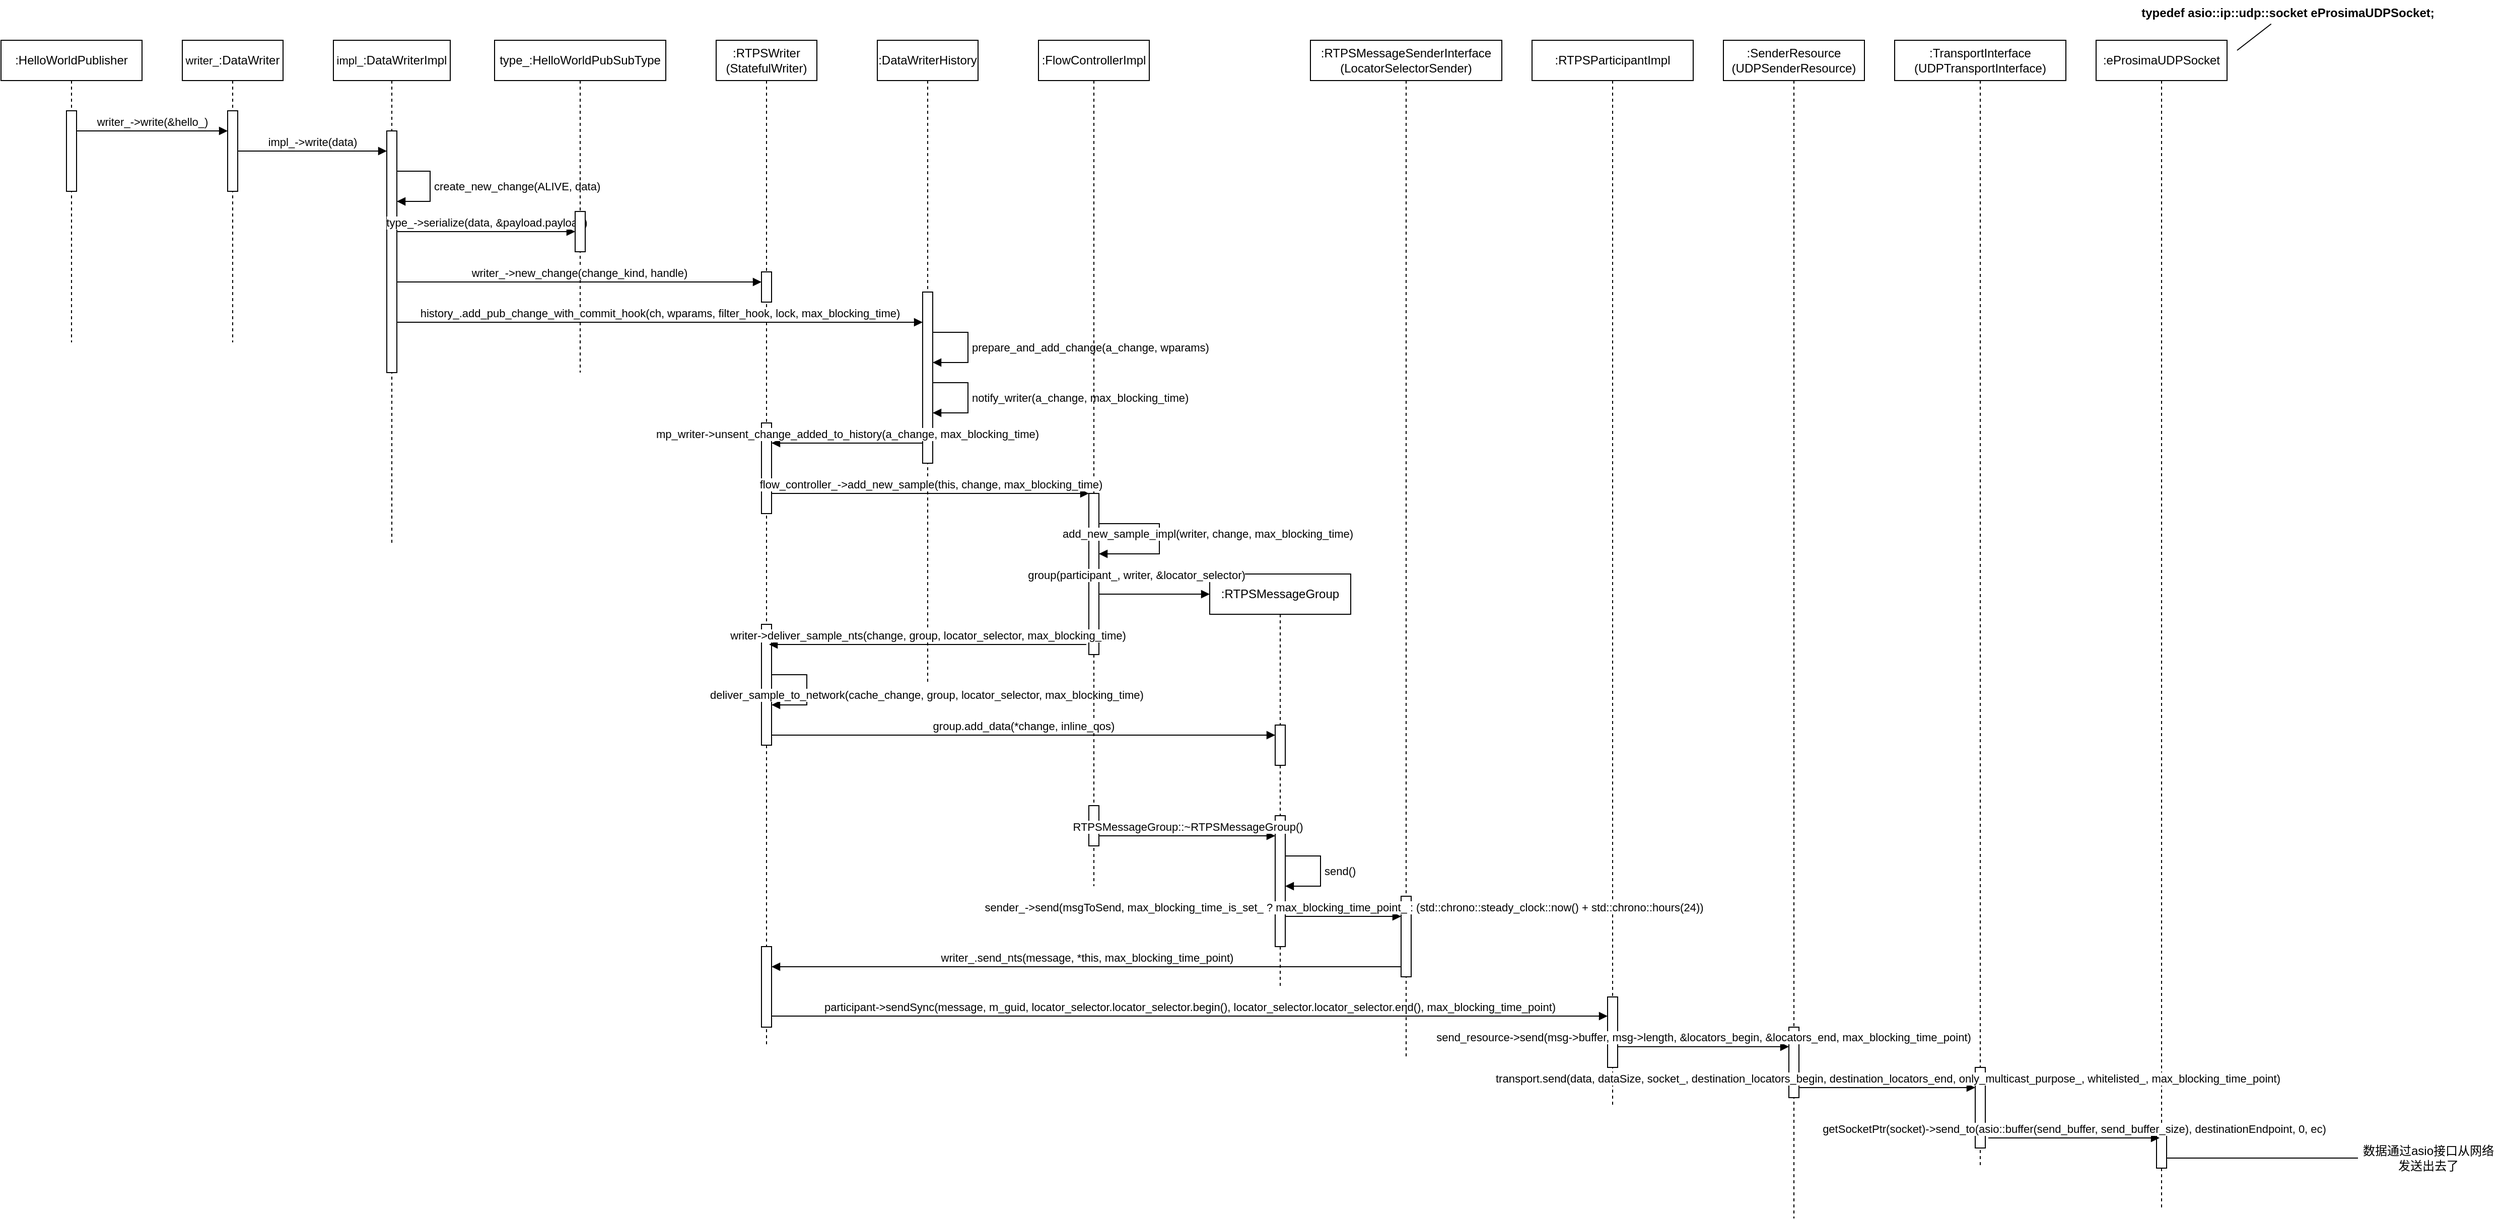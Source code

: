 <mxfile version="27.0.2">
  <diagram name="第 1 页" id="Tpjfd2NYLwCAwLF0lQr-">
    <mxGraphModel dx="3886" dy="2409" grid="1" gridSize="10" guides="1" tooltips="1" connect="1" arrows="1" fold="1" page="1" pageScale="1" pageWidth="827" pageHeight="1169" math="0" shadow="0">
      <root>
        <mxCell id="0" />
        <mxCell id="1" parent="0" />
        <mxCell id="QcjXzTzvLksY9jFo9eeE-5" value="&lt;span style=&quot;font-size: 11px; text-wrap-mode: nowrap; background-color: rgb(255, 255, 255);&quot;&gt;writer_&lt;/span&gt;:DataWriter" style="shape=umlLifeline;perimeter=lifelinePerimeter;whiteSpace=wrap;html=1;container=1;dropTarget=0;collapsible=0;recursiveResize=0;outlineConnect=0;portConstraint=eastwest;newEdgeStyle={&quot;curved&quot;:0,&quot;rounded&quot;:0};" parent="1" vertex="1">
          <mxGeometry x="190" y="200" width="100" height="300" as="geometry" />
        </mxCell>
        <mxCell id="QcjXzTzvLksY9jFo9eeE-7" value="" style="html=1;points=[[0,0,0,0,5],[0,1,0,0,-5],[1,0,0,0,5],[1,1,0,0,-5]];perimeter=orthogonalPerimeter;outlineConnect=0;targetShapes=umlLifeline;portConstraint=eastwest;newEdgeStyle={&quot;curved&quot;:0,&quot;rounded&quot;:0};" parent="QcjXzTzvLksY9jFo9eeE-5" vertex="1">
          <mxGeometry x="45" y="70.0" width="10" height="80" as="geometry" />
        </mxCell>
        <mxCell id="QcjXzTzvLksY9jFo9eeE-6" value="writer_-&amp;gt;write(&amp;amp;hello_)" style="html=1;verticalAlign=bottom;endArrow=block;curved=0;rounded=0;" parent="1" source="bo4RvR0ZCLWzbLEnOBEk-2" target="QcjXzTzvLksY9jFo9eeE-7" edge="1">
          <mxGeometry width="80" relative="1" as="geometry">
            <mxPoint x="79.929" y="290" as="sourcePoint" />
            <mxPoint x="180" y="310" as="targetPoint" />
            <Array as="points">
              <mxPoint x="160" y="290" />
            </Array>
          </mxGeometry>
        </mxCell>
        <mxCell id="QcjXzTzvLksY9jFo9eeE-8" value="&lt;span style=&quot;font-size: 11px; text-wrap-mode: nowrap; background-color: rgb(255, 255, 255);&quot;&gt;impl_&lt;/span&gt;:DataWriterImpl" style="shape=umlLifeline;perimeter=lifelinePerimeter;whiteSpace=wrap;html=1;container=1;dropTarget=0;collapsible=0;recursiveResize=0;outlineConnect=0;portConstraint=eastwest;newEdgeStyle={&quot;curved&quot;:0,&quot;rounded&quot;:0};" parent="1" vertex="1">
          <mxGeometry x="340" y="200" width="116" height="500" as="geometry" />
        </mxCell>
        <mxCell id="QcjXzTzvLksY9jFo9eeE-9" value="" style="html=1;points=[[0,0,0,0,5],[0,1,0,0,-5],[1,0,0,0,5],[1,1,0,0,-5]];perimeter=orthogonalPerimeter;outlineConnect=0;targetShapes=umlLifeline;portConstraint=eastwest;newEdgeStyle={&quot;curved&quot;:0,&quot;rounded&quot;:0};" parent="QcjXzTzvLksY9jFo9eeE-8" vertex="1">
          <mxGeometry x="53" y="90" width="10" height="240" as="geometry" />
        </mxCell>
        <mxCell id="QcjXzTzvLksY9jFo9eeE-13" value="create_new_change(ALIVE, data)" style="html=1;align=left;spacingLeft=2;endArrow=block;rounded=0;edgeStyle=orthogonalEdgeStyle;curved=0;rounded=0;" parent="QcjXzTzvLksY9jFo9eeE-8" edge="1">
          <mxGeometry relative="1" as="geometry">
            <mxPoint x="63" y="130.004" as="sourcePoint" />
            <Array as="points">
              <mxPoint x="96" y="129.97" />
              <mxPoint x="96" y="159.97" />
            </Array>
            <mxPoint x="63" y="160.004" as="targetPoint" />
          </mxGeometry>
        </mxCell>
        <mxCell id="QcjXzTzvLksY9jFo9eeE-10" value="impl_-&amp;gt;write(data)" style="html=1;verticalAlign=bottom;endArrow=block;curved=0;rounded=0;" parent="1" source="QcjXzTzvLksY9jFo9eeE-7" target="QcjXzTzvLksY9jFo9eeE-9" edge="1">
          <mxGeometry width="80" relative="1" as="geometry">
            <mxPoint x="280" y="370" as="sourcePoint" />
            <mxPoint x="410" y="370.0" as="targetPoint" />
          </mxGeometry>
        </mxCell>
        <mxCell id="QcjXzTzvLksY9jFo9eeE-14" value=":TransportInterface&lt;div&gt;(UDPTransportInterface)&lt;/div&gt;" style="shape=umlLifeline;perimeter=lifelinePerimeter;whiteSpace=wrap;html=1;container=1;dropTarget=0;collapsible=0;recursiveResize=0;outlineConnect=0;portConstraint=eastwest;newEdgeStyle={&quot;curved&quot;:0,&quot;rounded&quot;:0};" parent="1" vertex="1">
          <mxGeometry x="1890" y="200" width="170" height="1120" as="geometry" />
        </mxCell>
        <mxCell id="QcjXzTzvLksY9jFo9eeE-73" value="" style="html=1;points=[[0,0,0,0,5],[0,1,0,0,-5],[1,0,0,0,5],[1,1,0,0,-5]];perimeter=orthogonalPerimeter;outlineConnect=0;targetShapes=umlLifeline;portConstraint=eastwest;newEdgeStyle={&quot;curved&quot;:0,&quot;rounded&quot;:0};" parent="QcjXzTzvLksY9jFo9eeE-14" vertex="1">
          <mxGeometry x="80" y="1020" width="10" height="80" as="geometry" />
        </mxCell>
        <mxCell id="QcjXzTzvLksY9jFo9eeE-15" value=":SenderResource&lt;div&gt;(UDPSenderResource)&lt;/div&gt;" style="shape=umlLifeline;perimeter=lifelinePerimeter;whiteSpace=wrap;html=1;container=1;dropTarget=0;collapsible=0;recursiveResize=0;outlineConnect=0;portConstraint=eastwest;newEdgeStyle={&quot;curved&quot;:0,&quot;rounded&quot;:0};" parent="1" vertex="1">
          <mxGeometry x="1720" y="200" width="140" height="1170" as="geometry" />
        </mxCell>
        <mxCell id="QcjXzTzvLksY9jFo9eeE-18" value="" style="html=1;points=[[0,0,0,0,5],[0,1,0,0,-5],[1,0,0,0,5],[1,1,0,0,-5]];perimeter=orthogonalPerimeter;outlineConnect=0;targetShapes=umlLifeline;portConstraint=eastwest;newEdgeStyle={&quot;curved&quot;:0,&quot;rounded&quot;:0};" parent="QcjXzTzvLksY9jFo9eeE-15" vertex="1">
          <mxGeometry x="65" y="980" width="10" height="70" as="geometry" />
        </mxCell>
        <mxCell id="QcjXzTzvLksY9jFo9eeE-16" value=":RTPSParticipantImpl" style="shape=umlLifeline;perimeter=lifelinePerimeter;whiteSpace=wrap;html=1;container=1;dropTarget=0;collapsible=0;recursiveResize=0;outlineConnect=0;portConstraint=eastwest;newEdgeStyle={&quot;curved&quot;:0,&quot;rounded&quot;:0};" parent="1" vertex="1">
          <mxGeometry x="1530" y="200" width="160" height="1060" as="geometry" />
        </mxCell>
        <mxCell id="QcjXzTzvLksY9jFo9eeE-17" value="" style="html=1;points=[[0,0,0,0,5],[0,1,0,0,-5],[1,0,0,0,5],[1,1,0,0,-5]];perimeter=orthogonalPerimeter;outlineConnect=0;targetShapes=umlLifeline;portConstraint=eastwest;newEdgeStyle={&quot;curved&quot;:0,&quot;rounded&quot;:0};" parent="QcjXzTzvLksY9jFo9eeE-16" vertex="1">
          <mxGeometry x="75" y="950" width="10" height="70" as="geometry" />
        </mxCell>
        <mxCell id="QcjXzTzvLksY9jFo9eeE-24" value=":eProsimaUDPSocket" style="shape=umlLifeline;perimeter=lifelinePerimeter;whiteSpace=wrap;html=1;container=1;dropTarget=0;collapsible=0;recursiveResize=0;outlineConnect=0;portConstraint=eastwest;newEdgeStyle={&quot;curved&quot;:0,&quot;rounded&quot;:0};" parent="1" vertex="1">
          <mxGeometry x="2090" y="200" width="130" height="1160" as="geometry" />
        </mxCell>
        <mxCell id="QcjXzTzvLksY9jFo9eeE-75" value="" style="html=1;points=[[0,0,0,0,5],[0,1,0,0,-5],[1,0,0,0,5],[1,1,0,0,-5]];perimeter=orthogonalPerimeter;outlineConnect=0;targetShapes=umlLifeline;portConstraint=eastwest;newEdgeStyle={&quot;curved&quot;:0,&quot;rounded&quot;:0};" parent="QcjXzTzvLksY9jFo9eeE-24" vertex="1">
          <mxGeometry x="60" y="1080" width="10" height="40" as="geometry" />
        </mxCell>
        <mxCell id="QcjXzTzvLksY9jFo9eeE-26" value="typedef asio::ip::udp::socket eProsimaUDPSocket;" style="text;align=center;fontStyle=1;verticalAlign=middle;spacingLeft=3;spacingRight=3;strokeColor=none;rotatable=0;points=[[0,0.5],[1,0.5]];portConstraint=eastwest;html=1;" parent="1" vertex="1">
          <mxGeometry x="2240" y="160" width="80" height="26" as="geometry" />
        </mxCell>
        <mxCell id="QcjXzTzvLksY9jFo9eeE-29" value=":RTPSWriter&lt;div&gt;(StatefulWriter)&lt;/div&gt;" style="shape=umlLifeline;perimeter=lifelinePerimeter;whiteSpace=wrap;html=1;container=1;dropTarget=0;collapsible=0;recursiveResize=0;outlineConnect=0;portConstraint=eastwest;newEdgeStyle={&quot;curved&quot;:0,&quot;rounded&quot;:0};" parent="1" vertex="1">
          <mxGeometry x="720" y="200" width="100" height="1000" as="geometry" />
        </mxCell>
        <mxCell id="QcjXzTzvLksY9jFo9eeE-32" value="" style="html=1;points=[[0,0,0,0,5],[0,1,0,0,-5],[1,0,0,0,5],[1,1,0,0,-5]];perimeter=orthogonalPerimeter;outlineConnect=0;targetShapes=umlLifeline;portConstraint=eastwest;newEdgeStyle={&quot;curved&quot;:0,&quot;rounded&quot;:0};" parent="QcjXzTzvLksY9jFo9eeE-29" vertex="1">
          <mxGeometry x="45" y="230" width="10" height="30" as="geometry" />
        </mxCell>
        <mxCell id="QcjXzTzvLksY9jFo9eeE-30" value="" style="html=1;points=[[0,0,0,0,5],[0,1,0,0,-5],[1,0,0,0,5],[1,1,0,0,-5]];perimeter=orthogonalPerimeter;outlineConnect=0;targetShapes=umlLifeline;portConstraint=eastwest;newEdgeStyle={&quot;curved&quot;:0,&quot;rounded&quot;:0};" parent="QcjXzTzvLksY9jFo9eeE-29" vertex="1">
          <mxGeometry x="45" y="380" width="10" height="90" as="geometry" />
        </mxCell>
        <mxCell id="QcjXzTzvLksY9jFo9eeE-57" value="" style="html=1;points=[[0,0,0,0,5],[0,1,0,0,-5],[1,0,0,0,5],[1,1,0,0,-5]];perimeter=orthogonalPerimeter;outlineConnect=0;targetShapes=umlLifeline;portConstraint=eastwest;newEdgeStyle={&quot;curved&quot;:0,&quot;rounded&quot;:0};" parent="QcjXzTzvLksY9jFo9eeE-29" vertex="1">
          <mxGeometry x="45" y="580" width="10" height="120" as="geometry" />
        </mxCell>
        <mxCell id="QcjXzTzvLksY9jFo9eeE-61" value="deliver_sample_to_network(cache_change, group, locator_selector, max_blocking_time)" style="html=1;align=left;spacingLeft=2;endArrow=block;rounded=0;edgeStyle=orthogonalEdgeStyle;curved=0;rounded=0;" parent="QcjXzTzvLksY9jFo9eeE-29" source="QcjXzTzvLksY9jFo9eeE-57" target="QcjXzTzvLksY9jFo9eeE-57" edge="1">
          <mxGeometry x="1" y="-66" relative="1" as="geometry">
            <mxPoint x="70" y="630" as="sourcePoint" />
            <Array as="points">
              <mxPoint x="90" y="630" />
              <mxPoint x="90" y="660" />
            </Array>
            <mxPoint x="75" y="660.034" as="targetPoint" />
            <mxPoint x="-65" y="56" as="offset" />
          </mxGeometry>
        </mxCell>
        <mxCell id="QcjXzTzvLksY9jFo9eeE-72" value="" style="html=1;points=[[0,0,0,0,5],[0,1,0,0,-5],[1,0,0,0,5],[1,1,0,0,-5]];perimeter=orthogonalPerimeter;outlineConnect=0;targetShapes=umlLifeline;portConstraint=eastwest;newEdgeStyle={&quot;curved&quot;:0,&quot;rounded&quot;:0};" parent="QcjXzTzvLksY9jFo9eeE-29" vertex="1">
          <mxGeometry x="45" y="900" width="10" height="80" as="geometry" />
        </mxCell>
        <mxCell id="QcjXzTzvLksY9jFo9eeE-33" value="type_-&amp;gt;serialize(data, &amp;amp;payload.payload)" style="html=1;verticalAlign=bottom;endArrow=block;curved=0;rounded=0;" parent="1" source="QcjXzTzvLksY9jFo9eeE-9" target="QcjXzTzvLksY9jFo9eeE-35" edge="1">
          <mxGeometry width="80" relative="1" as="geometry">
            <mxPoint x="427" y="470" as="sourcePoint" />
            <mxPoint x="520" y="470" as="targetPoint" />
            <Array as="points">
              <mxPoint x="580" y="390" />
            </Array>
          </mxGeometry>
        </mxCell>
        <mxCell id="QcjXzTzvLksY9jFo9eeE-34" value="type_:HelloWorldPubSubType" style="shape=umlLifeline;perimeter=lifelinePerimeter;whiteSpace=wrap;html=1;container=1;dropTarget=0;collapsible=0;recursiveResize=0;outlineConnect=0;portConstraint=eastwest;newEdgeStyle={&quot;curved&quot;:0,&quot;rounded&quot;:0};" parent="1" vertex="1">
          <mxGeometry x="500" y="200" width="170" height="330" as="geometry" />
        </mxCell>
        <mxCell id="QcjXzTzvLksY9jFo9eeE-35" value="" style="html=1;points=[[0,0,0,0,5],[0,1,0,0,-5],[1,0,0,0,5],[1,1,0,0,-5]];perimeter=orthogonalPerimeter;outlineConnect=0;targetShapes=umlLifeline;portConstraint=eastwest;newEdgeStyle={&quot;curved&quot;:0,&quot;rounded&quot;:0};" parent="QcjXzTzvLksY9jFo9eeE-34" vertex="1">
          <mxGeometry x="80" y="170" width="10" height="40" as="geometry" />
        </mxCell>
        <mxCell id="QcjXzTzvLksY9jFo9eeE-36" value="writer_-&amp;gt;new_change(change_kind, handle)" style="html=1;verticalAlign=bottom;endArrow=block;curved=0;rounded=0;" parent="1" target="QcjXzTzvLksY9jFo9eeE-32" edge="1">
          <mxGeometry width="80" relative="1" as="geometry">
            <mxPoint x="403.0" y="440.0" as="sourcePoint" />
            <mxPoint x="750" y="440" as="targetPoint" />
          </mxGeometry>
        </mxCell>
        <mxCell id="QcjXzTzvLksY9jFo9eeE-31" value="participant-&amp;gt;sendSync(message, m_guid, locator_selector.locator_selector.begin(), locator_selector.locator_selector.end(), max_blocking_time_point)" style="html=1;verticalAlign=bottom;endArrow=block;curved=0;rounded=0;" parent="1" source="QcjXzTzvLksY9jFo9eeE-72" target="QcjXzTzvLksY9jFo9eeE-17" edge="1">
          <mxGeometry width="80" relative="1" as="geometry">
            <mxPoint x="1110" y="1169" as="sourcePoint" />
            <mxPoint x="1500" y="1169" as="targetPoint" />
            <Array as="points">
              <mxPoint x="1295" y="1169" />
            </Array>
          </mxGeometry>
        </mxCell>
        <mxCell id="QcjXzTzvLksY9jFo9eeE-37" value=":DataWriterHistory" style="shape=umlLifeline;perimeter=lifelinePerimeter;whiteSpace=wrap;html=1;container=1;dropTarget=0;collapsible=0;recursiveResize=0;outlineConnect=0;portConstraint=eastwest;newEdgeStyle={&quot;curved&quot;:0,&quot;rounded&quot;:0};" parent="1" vertex="1">
          <mxGeometry x="880" y="200" width="100" height="640" as="geometry" />
        </mxCell>
        <mxCell id="QcjXzTzvLksY9jFo9eeE-38" value="" style="html=1;points=[[0,0,0,0,5],[0,1,0,0,-5],[1,0,0,0,5],[1,1,0,0,-5]];perimeter=orthogonalPerimeter;outlineConnect=0;targetShapes=umlLifeline;portConstraint=eastwest;newEdgeStyle={&quot;curved&quot;:0,&quot;rounded&quot;:0};" parent="QcjXzTzvLksY9jFo9eeE-37" vertex="1">
          <mxGeometry x="45" y="250" width="10" height="170" as="geometry" />
        </mxCell>
        <mxCell id="QcjXzTzvLksY9jFo9eeE-43" value="prepare_and_add_change(a_change, wparams)" style="html=1;align=left;spacingLeft=2;endArrow=block;rounded=0;edgeStyle=orthogonalEdgeStyle;curved=0;rounded=0;" parent="QcjXzTzvLksY9jFo9eeE-37" edge="1">
          <mxGeometry relative="1" as="geometry">
            <mxPoint x="55" y="290" as="sourcePoint" />
            <Array as="points">
              <mxPoint x="90" y="290" />
              <mxPoint x="90" y="320" />
            </Array>
            <mxPoint x="55" y="320" as="targetPoint" />
          </mxGeometry>
        </mxCell>
        <mxCell id="QcjXzTzvLksY9jFo9eeE-48" value="notify_writer(a_change, max_blocking_time)" style="html=1;align=left;spacingLeft=2;endArrow=block;rounded=0;edgeStyle=orthogonalEdgeStyle;curved=0;rounded=0;" parent="QcjXzTzvLksY9jFo9eeE-37" source="QcjXzTzvLksY9jFo9eeE-38" target="QcjXzTzvLksY9jFo9eeE-38" edge="1">
          <mxGeometry relative="1" as="geometry">
            <mxPoint x="60" y="340" as="sourcePoint" />
            <Array as="points">
              <mxPoint x="90" y="340" />
              <mxPoint x="90" y="370" />
            </Array>
            <mxPoint x="65" y="370.034" as="targetPoint" />
          </mxGeometry>
        </mxCell>
        <mxCell id="QcjXzTzvLksY9jFo9eeE-39" value="history_.add_pub_change_with_commit_hook(ch, wparams, filter_hook, lock, max_blocking_time)" style="html=1;verticalAlign=bottom;endArrow=block;curved=0;rounded=0;" parent="1" target="QcjXzTzvLksY9jFo9eeE-38" edge="1">
          <mxGeometry width="80" relative="1" as="geometry">
            <mxPoint x="403" y="480" as="sourcePoint" />
            <mxPoint x="900" y="480" as="targetPoint" />
          </mxGeometry>
        </mxCell>
        <mxCell id="QcjXzTzvLksY9jFo9eeE-19" value="send_resource-&amp;gt;send(msg-&amp;gt;buffer, msg-&amp;gt;length, &amp;amp;locators_begin, &amp;amp;locators_end, max_blocking_time_point)" style="html=1;verticalAlign=bottom;endArrow=block;curved=0;rounded=0;" parent="1" edge="1">
          <mxGeometry x="-0.002" width="80" relative="1" as="geometry">
            <mxPoint x="1615" y="1199.43" as="sourcePoint" />
            <mxPoint x="1785" y="1199.43" as="targetPoint" />
            <mxPoint as="offset" />
          </mxGeometry>
        </mxCell>
        <mxCell id="QcjXzTzvLksY9jFo9eeE-46" value="mp_writer-&amp;gt;unsent_change_added_to_history(a_change, max_blocking_time)" style="html=1;verticalAlign=bottom;endArrow=block;curved=0;rounded=0;" parent="1" edge="1">
          <mxGeometry width="80" relative="1" as="geometry">
            <mxPoint x="925" y="600" as="sourcePoint" />
            <mxPoint x="775" y="600" as="targetPoint" />
          </mxGeometry>
        </mxCell>
        <mxCell id="QcjXzTzvLksY9jFo9eeE-49" value=":FlowControllerImpl" style="shape=umlLifeline;perimeter=lifelinePerimeter;whiteSpace=wrap;html=1;container=1;dropTarget=0;collapsible=0;recursiveResize=0;outlineConnect=0;portConstraint=eastwest;newEdgeStyle={&quot;curved&quot;:0,&quot;rounded&quot;:0};" parent="1" vertex="1">
          <mxGeometry x="1040" y="200" width="110" height="840" as="geometry" />
        </mxCell>
        <mxCell id="QcjXzTzvLksY9jFo9eeE-63" value="" style="html=1;points=[[0,0,0,0,5],[0,1,0,0,-5],[1,0,0,0,5],[1,1,0,0,-5]];perimeter=orthogonalPerimeter;outlineConnect=0;targetShapes=umlLifeline;portConstraint=eastwest;newEdgeStyle={&quot;curved&quot;:0,&quot;rounded&quot;:0};" parent="QcjXzTzvLksY9jFo9eeE-49" vertex="1">
          <mxGeometry x="50" y="760" width="10" height="40" as="geometry" />
        </mxCell>
        <mxCell id="QcjXzTzvLksY9jFo9eeE-50" value="" style="html=1;points=[[0,0,0,0,5],[0,1,0,0,-5],[1,0,0,0,5],[1,1,0,0,-5]];perimeter=orthogonalPerimeter;outlineConnect=0;targetShapes=umlLifeline;portConstraint=eastwest;newEdgeStyle={&quot;curved&quot;:0,&quot;rounded&quot;:0};" parent="QcjXzTzvLksY9jFo9eeE-49" vertex="1">
          <mxGeometry x="50" y="450" width="10" height="160" as="geometry" />
        </mxCell>
        <mxCell id="QcjXzTzvLksY9jFo9eeE-53" value="add_new_sample_impl(writer, change, max_blocking_time)" style="html=1;align=left;spacingLeft=2;endArrow=block;rounded=0;edgeStyle=orthogonalEdgeStyle;curved=0;rounded=0;" parent="QcjXzTzvLksY9jFo9eeE-49" source="QcjXzTzvLksY9jFo9eeE-50" target="QcjXzTzvLksY9jFo9eeE-50" edge="1">
          <mxGeometry x="-1" y="-41" relative="1" as="geometry">
            <mxPoint x="130" y="480" as="sourcePoint" />
            <Array as="points">
              <mxPoint x="120" y="480" />
              <mxPoint x="120" y="510" />
            </Array>
            <mxPoint x="135" y="510.034" as="targetPoint" />
            <mxPoint x="-40" y="-31" as="offset" />
          </mxGeometry>
        </mxCell>
        <mxCell id="QcjXzTzvLksY9jFo9eeE-51" value="flow_controller_-&amp;gt;add_new_sample(this, change, max_blocking_time)" style="html=1;verticalAlign=bottom;endArrow=block;curved=0;rounded=0;" parent="1" source="QcjXzTzvLksY9jFo9eeE-30" target="QcjXzTzvLksY9jFo9eeE-50" edge="1">
          <mxGeometry width="80" relative="1" as="geometry">
            <mxPoint x="805" y="660" as="sourcePoint" />
            <mxPoint x="1070" y="660" as="targetPoint" />
          </mxGeometry>
        </mxCell>
        <mxCell id="QcjXzTzvLksY9jFo9eeE-54" value=":RTPSMessageGroup" style="shape=umlLifeline;perimeter=lifelinePerimeter;whiteSpace=wrap;html=1;container=1;dropTarget=0;collapsible=0;recursiveResize=0;outlineConnect=0;portConstraint=eastwest;newEdgeStyle={&quot;curved&quot;:0,&quot;rounded&quot;:0};" parent="1" vertex="1">
          <mxGeometry x="1210" y="730" width="140" height="410" as="geometry" />
        </mxCell>
        <mxCell id="QcjXzTzvLksY9jFo9eeE-60" value="" style="html=1;points=[[0,0,0,0,5],[0,1,0,0,-5],[1,0,0,0,5],[1,1,0,0,-5]];perimeter=orthogonalPerimeter;outlineConnect=0;targetShapes=umlLifeline;portConstraint=eastwest;newEdgeStyle={&quot;curved&quot;:0,&quot;rounded&quot;:0};" parent="QcjXzTzvLksY9jFo9eeE-54" vertex="1">
          <mxGeometry x="65" y="150" width="10" height="40" as="geometry" />
        </mxCell>
        <mxCell id="QcjXzTzvLksY9jFo9eeE-64" value="" style="html=1;points=[[0,0,0,0,5],[0,1,0,0,-5],[1,0,0,0,5],[1,1,0,0,-5]];perimeter=orthogonalPerimeter;outlineConnect=0;targetShapes=umlLifeline;portConstraint=eastwest;newEdgeStyle={&quot;curved&quot;:0,&quot;rounded&quot;:0};" parent="QcjXzTzvLksY9jFo9eeE-54" vertex="1">
          <mxGeometry x="65" y="240" width="10" height="130" as="geometry" />
        </mxCell>
        <mxCell id="QcjXzTzvLksY9jFo9eeE-67" value="send()" style="html=1;align=left;spacingLeft=2;endArrow=block;rounded=0;edgeStyle=orthogonalEdgeStyle;curved=0;rounded=0;" parent="QcjXzTzvLksY9jFo9eeE-54" source="QcjXzTzvLksY9jFo9eeE-64" target="QcjXzTzvLksY9jFo9eeE-64" edge="1">
          <mxGeometry relative="1" as="geometry">
            <mxPoint x="80" y="279.94" as="sourcePoint" />
            <Array as="points">
              <mxPoint x="110" y="280" />
              <mxPoint x="110" y="310" />
            </Array>
            <mxPoint x="85" y="309.974" as="targetPoint" />
          </mxGeometry>
        </mxCell>
        <mxCell id="QcjXzTzvLksY9jFo9eeE-55" value="group(participant_, writer, &amp;amp;locator_selector)" style="html=1;verticalAlign=bottom;endArrow=block;curved=0;rounded=0;" parent="1" source="QcjXzTzvLksY9jFo9eeE-50" edge="1">
          <mxGeometry x="-0.333" y="10" width="80" relative="1" as="geometry">
            <mxPoint x="1120" y="750" as="sourcePoint" />
            <mxPoint x="1210" y="750" as="targetPoint" />
            <mxPoint as="offset" />
          </mxGeometry>
        </mxCell>
        <mxCell id="QcjXzTzvLksY9jFo9eeE-59" value="writer-&amp;gt;deliver_sample_nts(change, group, locator_selector, max_blocking_time)" style="html=1;verticalAlign=bottom;endArrow=block;curved=0;rounded=0;" parent="1" edge="1">
          <mxGeometry width="80" relative="1" as="geometry">
            <mxPoint x="1087.5" y="800" as="sourcePoint" />
            <mxPoint x="772.5" y="800" as="targetPoint" />
          </mxGeometry>
        </mxCell>
        <mxCell id="QcjXzTzvLksY9jFo9eeE-62" value="group.add_data(*change, inline_qos)" style="html=1;verticalAlign=bottom;endArrow=block;curved=0;rounded=0;" parent="1" edge="1">
          <mxGeometry width="80" relative="1" as="geometry">
            <mxPoint x="775" y="890" as="sourcePoint" />
            <mxPoint x="1275" y="890" as="targetPoint" />
          </mxGeometry>
        </mxCell>
        <mxCell id="QcjXzTzvLksY9jFo9eeE-65" value="RTPSMessageGroup::~RTPSMessageGroup()" style="html=1;verticalAlign=bottom;endArrow=block;curved=0;rounded=0;" parent="1" edge="1">
          <mxGeometry width="80" relative="1" as="geometry">
            <mxPoint x="1100" y="990" as="sourcePoint" />
            <mxPoint x="1275" y="990" as="targetPoint" />
          </mxGeometry>
        </mxCell>
        <mxCell id="QcjXzTzvLksY9jFo9eeE-68" value=":RTPSMessageSenderInterface&lt;div&gt;(LocatorSelectorSender)&lt;/div&gt;" style="shape=umlLifeline;perimeter=lifelinePerimeter;whiteSpace=wrap;html=1;container=1;dropTarget=0;collapsible=0;recursiveResize=0;outlineConnect=0;portConstraint=eastwest;newEdgeStyle={&quot;curved&quot;:0,&quot;rounded&quot;:0};" parent="1" vertex="1">
          <mxGeometry x="1310" y="200" width="190" height="1010" as="geometry" />
        </mxCell>
        <mxCell id="QcjXzTzvLksY9jFo9eeE-69" value="" style="html=1;points=[[0,0,0,0,5],[0,1,0,0,-5],[1,0,0,0,5],[1,1,0,0,-5]];perimeter=orthogonalPerimeter;outlineConnect=0;targetShapes=umlLifeline;portConstraint=eastwest;newEdgeStyle={&quot;curved&quot;:0,&quot;rounded&quot;:0};" parent="QcjXzTzvLksY9jFo9eeE-68" vertex="1">
          <mxGeometry x="90" y="850" width="10" height="80" as="geometry" />
        </mxCell>
        <mxCell id="QcjXzTzvLksY9jFo9eeE-70" value="sender_-&amp;gt;send(msgToSend, max_blocking_time_is_set_ ? max_blocking_time_point_ : (std::chrono::steady_clock::now() + std::chrono::hours(24))" style="html=1;verticalAlign=bottom;endArrow=block;curved=0;rounded=0;" parent="1" edge="1">
          <mxGeometry width="80" relative="1" as="geometry">
            <mxPoint x="1285" y="1070" as="sourcePoint" />
            <mxPoint x="1400" y="1070" as="targetPoint" />
          </mxGeometry>
        </mxCell>
        <mxCell id="QcjXzTzvLksY9jFo9eeE-71" value="writer_.send_nts(message, *this, max_blocking_time_point)" style="html=1;verticalAlign=bottom;endArrow=block;curved=0;rounded=0;" parent="1" edge="1">
          <mxGeometry width="80" relative="1" as="geometry">
            <mxPoint x="1400" y="1120" as="sourcePoint" />
            <mxPoint x="775" y="1120" as="targetPoint" />
          </mxGeometry>
        </mxCell>
        <mxCell id="QcjXzTzvLksY9jFo9eeE-74" value="transport.send(data, dataSize, socket_, destination_locators_begin, destination_locators_end, only_multicast_purpose_, whitelisted_, max_blocking_time_point)" style="html=1;verticalAlign=bottom;endArrow=block;curved=0;rounded=0;" parent="1" edge="1">
          <mxGeometry width="80" relative="1" as="geometry">
            <mxPoint x="1795" y="1240" as="sourcePoint" />
            <mxPoint x="1970" y="1240" as="targetPoint" />
          </mxGeometry>
        </mxCell>
        <mxCell id="QcjXzTzvLksY9jFo9eeE-77" value="getSocketPtr(socket)-&amp;gt;send_to(asio::buffer(send_buffer, send_buffer_size), destinationEndpoint, 0, ec)" style="html=1;verticalAlign=bottom;endArrow=block;curved=0;rounded=0;" parent="1" edge="1">
          <mxGeometry width="80" relative="1" as="geometry">
            <mxPoint x="1983" y="1290" as="sourcePoint" />
            <mxPoint x="2153" y="1290" as="targetPoint" />
          </mxGeometry>
        </mxCell>
        <mxCell id="QcjXzTzvLksY9jFo9eeE-79" value="数据通过asio接口从网络发送出去了" style="text;html=1;align=center;verticalAlign=middle;whiteSpace=wrap;rounded=0;" parent="1" vertex="1">
          <mxGeometry x="2350" y="1270" width="140" height="80" as="geometry" />
        </mxCell>
        <mxCell id="QcjXzTzvLksY9jFo9eeE-80" value="" style="endArrow=none;html=1;rounded=0;" parent="1" source="QcjXzTzvLksY9jFo9eeE-79" edge="1">
          <mxGeometry width="50" height="50" relative="1" as="geometry">
            <mxPoint x="1950" y="1430" as="sourcePoint" />
            <mxPoint x="2160" y="1310" as="targetPoint" />
          </mxGeometry>
        </mxCell>
        <mxCell id="QcjXzTzvLksY9jFo9eeE-81" value="" style="endArrow=none;html=1;rounded=0;entryX=0.298;entryY=0.912;entryDx=0;entryDy=0;entryPerimeter=0;" parent="1" target="QcjXzTzvLksY9jFo9eeE-26" edge="1">
          <mxGeometry width="50" height="50" relative="1" as="geometry">
            <mxPoint x="2230" y="210" as="sourcePoint" />
            <mxPoint x="1970" y="190" as="targetPoint" />
          </mxGeometry>
        </mxCell>
        <mxCell id="bo4RvR0ZCLWzbLEnOBEk-1" value=":HelloWorldPublisher" style="shape=umlLifeline;perimeter=lifelinePerimeter;whiteSpace=wrap;html=1;container=1;dropTarget=0;collapsible=0;recursiveResize=0;outlineConnect=0;portConstraint=eastwest;newEdgeStyle={&quot;curved&quot;:0,&quot;rounded&quot;:0};" vertex="1" parent="1">
          <mxGeometry x="10" y="200" width="140" height="300" as="geometry" />
        </mxCell>
        <mxCell id="bo4RvR0ZCLWzbLEnOBEk-2" value="" style="html=1;points=[[0,0,0,0,5],[0,1,0,0,-5],[1,0,0,0,5],[1,1,0,0,-5]];perimeter=orthogonalPerimeter;outlineConnect=0;targetShapes=umlLifeline;portConstraint=eastwest;newEdgeStyle={&quot;curved&quot;:0,&quot;rounded&quot;:0};" vertex="1" parent="bo4RvR0ZCLWzbLEnOBEk-1">
          <mxGeometry x="65" y="70" width="10" height="80" as="geometry" />
        </mxCell>
      </root>
    </mxGraphModel>
  </diagram>
</mxfile>
